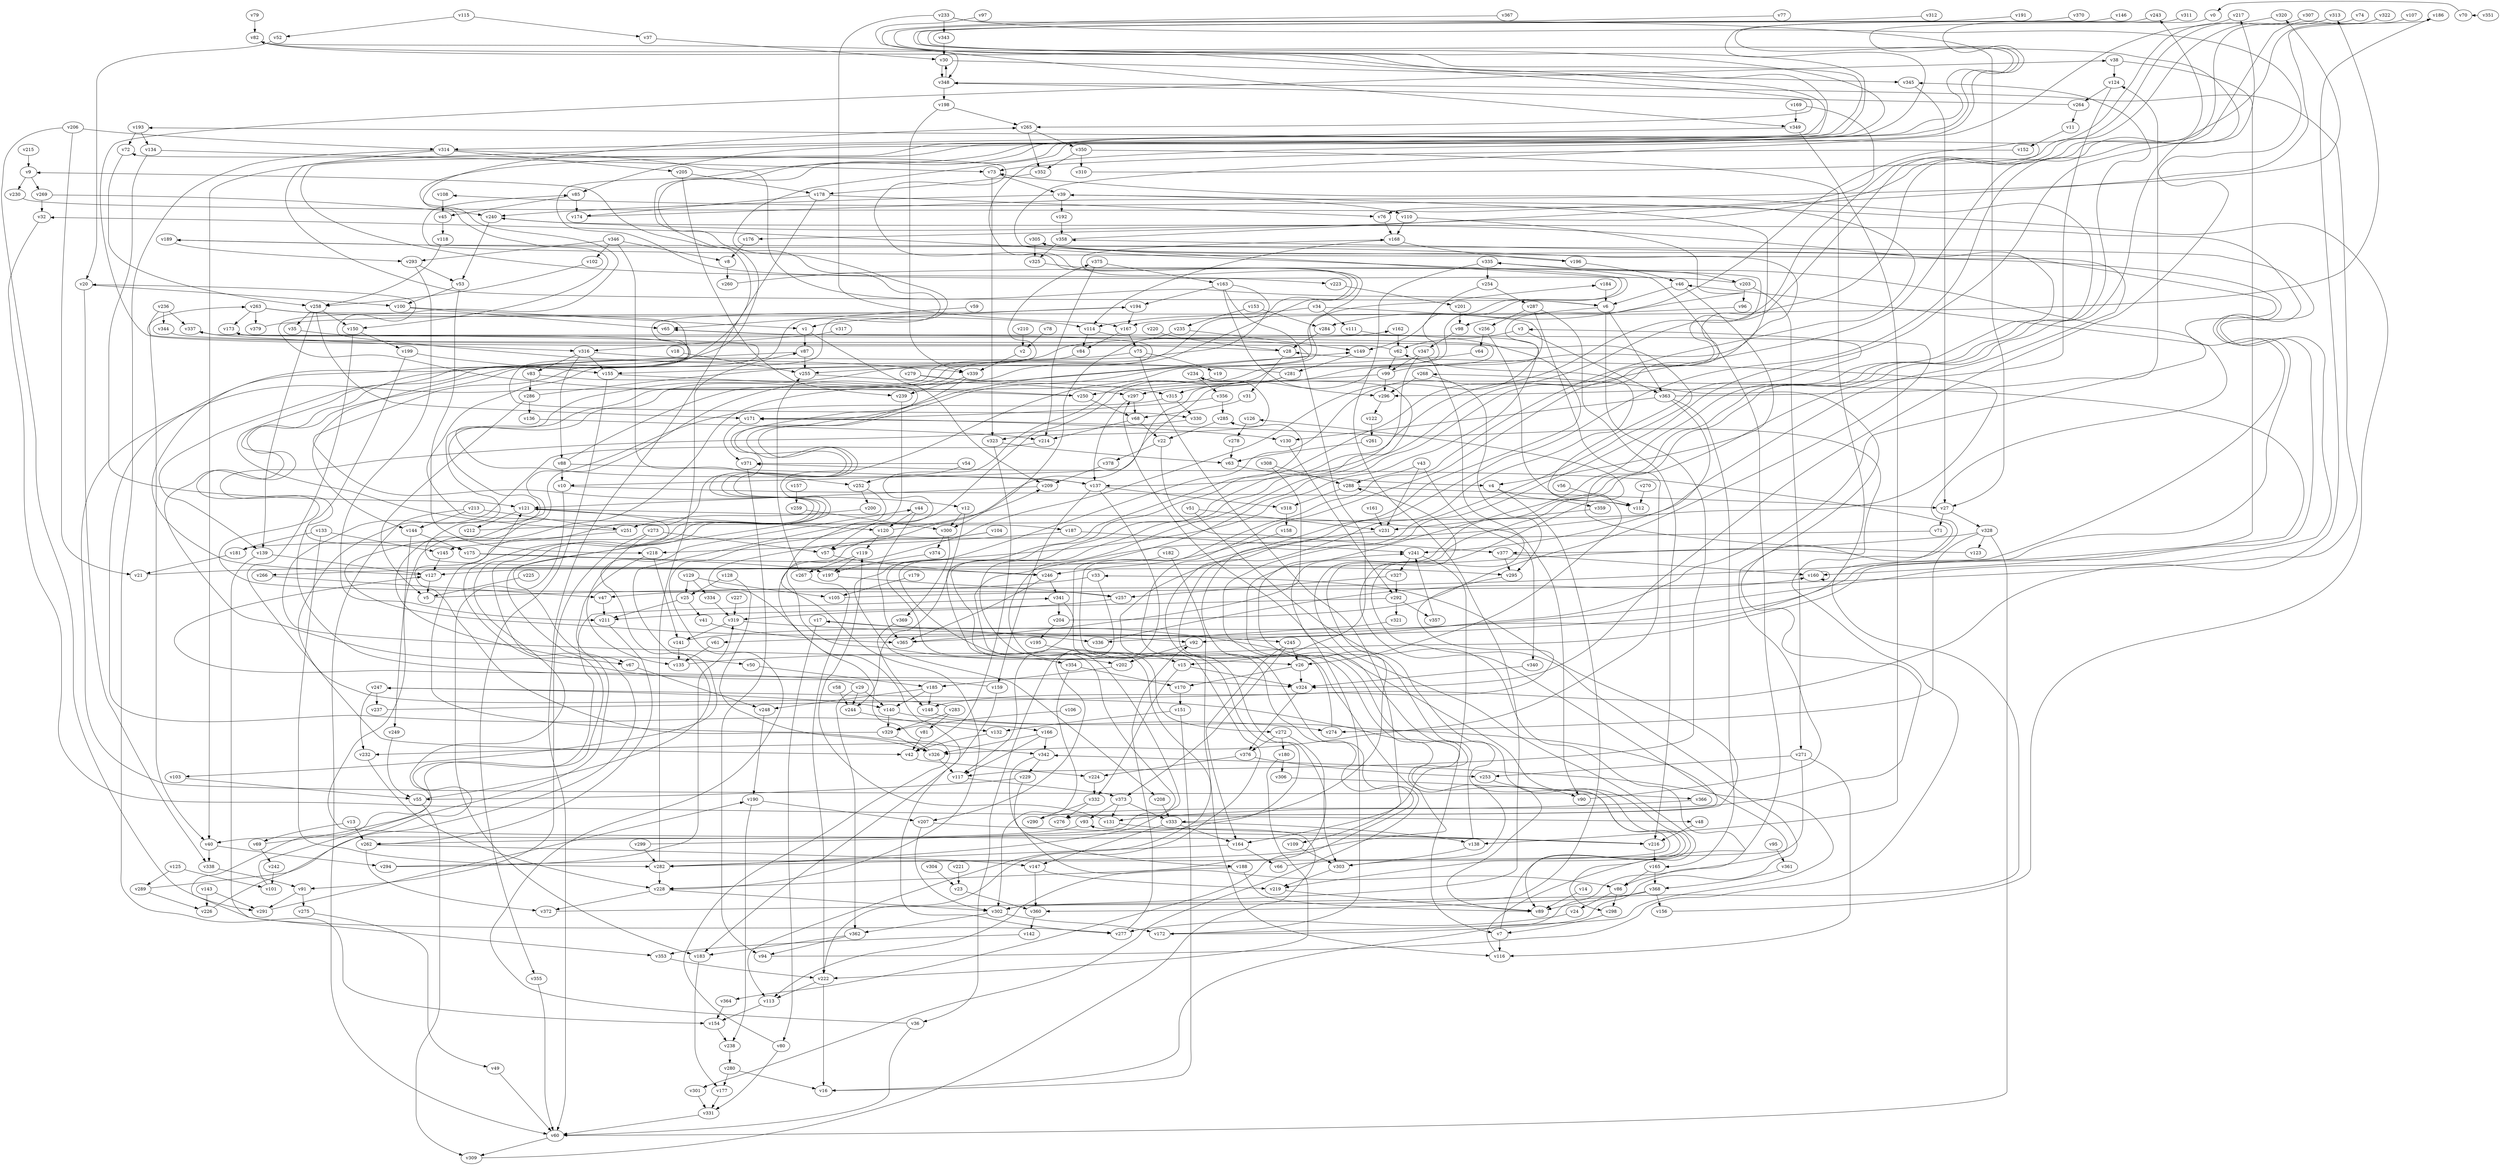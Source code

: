 // Benchmark game 562 - 380 vertices
// time_bound: 119
// targets: v268
digraph G {
    v0 [name="v0", player=0];
    v1 [name="v1", player=0];
    v2 [name="v2", player=0];
    v3 [name="v3", player=0];
    v4 [name="v4", player=0];
    v5 [name="v5", player=1];
    v6 [name="v6", player=1];
    v7 [name="v7", player=0];
    v8 [name="v8", player=0];
    v9 [name="v9", player=1];
    v10 [name="v10", player=1];
    v11 [name="v11", player=1];
    v12 [name="v12", player=1];
    v13 [name="v13", player=1];
    v14 [name="v14", player=1];
    v15 [name="v15", player=0];
    v16 [name="v16", player=0];
    v17 [name="v17", player=0];
    v18 [name="v18", player=1];
    v19 [name="v19", player=1];
    v20 [name="v20", player=1];
    v21 [name="v21", player=1];
    v22 [name="v22", player=0];
    v23 [name="v23", player=0];
    v24 [name="v24", player=1];
    v25 [name="v25", player=1];
    v26 [name="v26", player=0];
    v27 [name="v27", player=1];
    v28 [name="v28", player=1];
    v29 [name="v29", player=0];
    v30 [name="v30", player=1];
    v31 [name="v31", player=0];
    v32 [name="v32", player=0];
    v33 [name="v33", player=0];
    v34 [name="v34", player=0];
    v35 [name="v35", player=0];
    v36 [name="v36", player=1];
    v37 [name="v37", player=0];
    v38 [name="v38", player=1];
    v39 [name="v39", player=0];
    v40 [name="v40", player=0];
    v41 [name="v41", player=0];
    v42 [name="v42", player=1];
    v43 [name="v43", player=0];
    v44 [name="v44", player=0];
    v45 [name="v45", player=1];
    v46 [name="v46", player=0];
    v47 [name="v47", player=1];
    v48 [name="v48", player=1];
    v49 [name="v49", player=0];
    v50 [name="v50", player=1];
    v51 [name="v51", player=1];
    v52 [name="v52", player=1];
    v53 [name="v53", player=1];
    v54 [name="v54", player=1];
    v55 [name="v55", player=1];
    v56 [name="v56", player=1];
    v57 [name="v57", player=1];
    v58 [name="v58", player=0];
    v59 [name="v59", player=0];
    v60 [name="v60", player=0];
    v61 [name="v61", player=0];
    v62 [name="v62", player=1];
    v63 [name="v63", player=0];
    v64 [name="v64", player=1];
    v65 [name="v65", player=0];
    v66 [name="v66", player=0];
    v67 [name="v67", player=1];
    v68 [name="v68", player=1];
    v69 [name="v69", player=0];
    v70 [name="v70", player=1];
    v71 [name="v71", player=0];
    v72 [name="v72", player=0];
    v73 [name="v73", player=0];
    v74 [name="v74", player=0];
    v75 [name="v75", player=0];
    v76 [name="v76", player=1];
    v77 [name="v77", player=0];
    v78 [name="v78", player=1];
    v79 [name="v79", player=0];
    v80 [name="v80", player=1];
    v81 [name="v81", player=1];
    v82 [name="v82", player=0];
    v83 [name="v83", player=1];
    v84 [name="v84", player=0];
    v85 [name="v85", player=1];
    v86 [name="v86", player=0];
    v87 [name="v87", player=0];
    v88 [name="v88", player=1];
    v89 [name="v89", player=1];
    v90 [name="v90", player=0];
    v91 [name="v91", player=1];
    v92 [name="v92", player=1];
    v93 [name="v93", player=1];
    v94 [name="v94", player=1];
    v95 [name="v95", player=0];
    v96 [name="v96", player=0];
    v97 [name="v97", player=0];
    v98 [name="v98", player=1];
    v99 [name="v99", player=0];
    v100 [name="v100", player=0];
    v101 [name="v101", player=0];
    v102 [name="v102", player=0];
    v103 [name="v103", player=1];
    v104 [name="v104", player=1];
    v105 [name="v105", player=1];
    v106 [name="v106", player=1];
    v107 [name="v107", player=0];
    v108 [name="v108", player=0];
    v109 [name="v109", player=1];
    v110 [name="v110", player=1];
    v111 [name="v111", player=0];
    v112 [name="v112", player=0];
    v113 [name="v113", player=1];
    v114 [name="v114", player=1];
    v115 [name="v115", player=1];
    v116 [name="v116", player=1];
    v117 [name="v117", player=1];
    v118 [name="v118", player=0];
    v119 [name="v119", player=1];
    v120 [name="v120", player=0];
    v121 [name="v121", player=0];
    v122 [name="v122", player=1];
    v123 [name="v123", player=0];
    v124 [name="v124", player=1];
    v125 [name="v125", player=0];
    v126 [name="v126", player=1];
    v127 [name="v127", player=1];
    v128 [name="v128", player=1];
    v129 [name="v129", player=1];
    v130 [name="v130", player=0];
    v131 [name="v131", player=0];
    v132 [name="v132", player=1];
    v133 [name="v133", player=1];
    v134 [name="v134", player=0];
    v135 [name="v135", player=0];
    v136 [name="v136", player=1];
    v137 [name="v137", player=0];
    v138 [name="v138", player=1];
    v139 [name="v139", player=0];
    v140 [name="v140", player=1];
    v141 [name="v141", player=0];
    v142 [name="v142", player=0];
    v143 [name="v143", player=0];
    v144 [name="v144", player=1];
    v145 [name="v145", player=1];
    v146 [name="v146", player=1];
    v147 [name="v147", player=0];
    v148 [name="v148", player=1];
    v149 [name="v149", player=0];
    v150 [name="v150", player=0];
    v151 [name="v151", player=0];
    v152 [name="v152", player=0];
    v153 [name="v153", player=1];
    v154 [name="v154", player=0];
    v155 [name="v155", player=1];
    v156 [name="v156", player=0];
    v157 [name="v157", player=1];
    v158 [name="v158", player=1];
    v159 [name="v159", player=1];
    v160 [name="v160", player=1];
    v161 [name="v161", player=1];
    v162 [name="v162", player=0];
    v163 [name="v163", player=1];
    v164 [name="v164", player=1];
    v165 [name="v165", player=1];
    v166 [name="v166", player=1];
    v167 [name="v167", player=1];
    v168 [name="v168", player=0];
    v169 [name="v169", player=0];
    v170 [name="v170", player=1];
    v171 [name="v171", player=0];
    v172 [name="v172", player=0];
    v173 [name="v173", player=1];
    v174 [name="v174", player=0];
    v175 [name="v175", player=1];
    v176 [name="v176", player=0];
    v177 [name="v177", player=1];
    v178 [name="v178", player=0];
    v179 [name="v179", player=1];
    v180 [name="v180", player=0];
    v181 [name="v181", player=0];
    v182 [name="v182", player=0];
    v183 [name="v183", player=0];
    v184 [name="v184", player=0];
    v185 [name="v185", player=0];
    v186 [name="v186", player=0];
    v187 [name="v187", player=0];
    v188 [name="v188", player=1];
    v189 [name="v189", player=0];
    v190 [name="v190", player=0];
    v191 [name="v191", player=1];
    v192 [name="v192", player=0];
    v193 [name="v193", player=0];
    v194 [name="v194", player=1];
    v195 [name="v195", player=0];
    v196 [name="v196", player=0];
    v197 [name="v197", player=0];
    v198 [name="v198", player=1];
    v199 [name="v199", player=0];
    v200 [name="v200", player=0];
    v201 [name="v201", player=1];
    v202 [name="v202", player=0];
    v203 [name="v203", player=1];
    v204 [name="v204", player=0];
    v205 [name="v205", player=1];
    v206 [name="v206", player=0];
    v207 [name="v207", player=1];
    v208 [name="v208", player=1];
    v209 [name="v209", player=1];
    v210 [name="v210", player=0];
    v211 [name="v211", player=0];
    v212 [name="v212", player=0];
    v213 [name="v213", player=0];
    v214 [name="v214", player=0];
    v215 [name="v215", player=0];
    v216 [name="v216", player=0];
    v217 [name="v217", player=1];
    v218 [name="v218", player=1];
    v219 [name="v219", player=1];
    v220 [name="v220", player=1];
    v221 [name="v221", player=1];
    v222 [name="v222", player=1];
    v223 [name="v223", player=1];
    v224 [name="v224", player=1];
    v225 [name="v225", player=0];
    v226 [name="v226", player=0];
    v227 [name="v227", player=1];
    v228 [name="v228", player=0];
    v229 [name="v229", player=1];
    v230 [name="v230", player=0];
    v231 [name="v231", player=0];
    v232 [name="v232", player=0];
    v233 [name="v233", player=0];
    v234 [name="v234", player=0];
    v235 [name="v235", player=0];
    v236 [name="v236", player=0];
    v237 [name="v237", player=1];
    v238 [name="v238", player=0];
    v239 [name="v239", player=0];
    v240 [name="v240", player=0];
    v241 [name="v241", player=0];
    v242 [name="v242", player=0];
    v243 [name="v243", player=1];
    v244 [name="v244", player=0];
    v245 [name="v245", player=1];
    v246 [name="v246", player=1];
    v247 [name="v247", player=0];
    v248 [name="v248", player=0];
    v249 [name="v249", player=1];
    v250 [name="v250", player=1];
    v251 [name="v251", player=1];
    v252 [name="v252", player=0];
    v253 [name="v253", player=0];
    v254 [name="v254", player=0];
    v255 [name="v255", player=1];
    v256 [name="v256", player=1];
    v257 [name="v257", player=1];
    v258 [name="v258", player=0];
    v259 [name="v259", player=0];
    v260 [name="v260", player=1];
    v261 [name="v261", player=1];
    v262 [name="v262", player=1];
    v263 [name="v263", player=1];
    v264 [name="v264", player=1];
    v265 [name="v265", player=1];
    v266 [name="v266", player=0];
    v267 [name="v267", player=1];
    v268 [name="v268", player=1, target=1];
    v269 [name="v269", player=1];
    v270 [name="v270", player=1];
    v271 [name="v271", player=0];
    v272 [name="v272", player=0];
    v273 [name="v273", player=1];
    v274 [name="v274", player=1];
    v275 [name="v275", player=1];
    v276 [name="v276", player=1];
    v277 [name="v277", player=0];
    v278 [name="v278", player=0];
    v279 [name="v279", player=0];
    v280 [name="v280", player=0];
    v281 [name="v281", player=0];
    v282 [name="v282", player=1];
    v283 [name="v283", player=1];
    v284 [name="v284", player=0];
    v285 [name="v285", player=0];
    v286 [name="v286", player=1];
    v287 [name="v287", player=1];
    v288 [name="v288", player=0];
    v289 [name="v289", player=0];
    v290 [name="v290", player=0];
    v291 [name="v291", player=1];
    v292 [name="v292", player=1];
    v293 [name="v293", player=0];
    v294 [name="v294", player=0];
    v295 [name="v295", player=1];
    v296 [name="v296", player=0];
    v297 [name="v297", player=0];
    v298 [name="v298", player=0];
    v299 [name="v299", player=1];
    v300 [name="v300", player=0];
    v301 [name="v301", player=1];
    v302 [name="v302", player=0];
    v303 [name="v303", player=0];
    v304 [name="v304", player=1];
    v305 [name="v305", player=0];
    v306 [name="v306", player=1];
    v307 [name="v307", player=1];
    v308 [name="v308", player=1];
    v309 [name="v309", player=1];
    v310 [name="v310", player=0];
    v311 [name="v311", player=0];
    v312 [name="v312", player=1];
    v313 [name="v313", player=1];
    v314 [name="v314", player=0];
    v315 [name="v315", player=0];
    v316 [name="v316", player=0];
    v317 [name="v317", player=1];
    v318 [name="v318", player=1];
    v319 [name="v319", player=0];
    v320 [name="v320", player=0];
    v321 [name="v321", player=0];
    v322 [name="v322", player=1];
    v323 [name="v323", player=1];
    v324 [name="v324", player=1];
    v325 [name="v325", player=1];
    v326 [name="v326", player=1];
    v327 [name="v327", player=1];
    v328 [name="v328", player=1];
    v329 [name="v329", player=1];
    v330 [name="v330", player=0];
    v331 [name="v331", player=1];
    v332 [name="v332", player=0];
    v333 [name="v333", player=1];
    v334 [name="v334", player=1];
    v335 [name="v335", player=0];
    v336 [name="v336", player=0];
    v337 [name="v337", player=0];
    v338 [name="v338", player=0];
    v339 [name="v339", player=1];
    v340 [name="v340", player=1];
    v341 [name="v341", player=0];
    v342 [name="v342", player=1];
    v343 [name="v343", player=1];
    v344 [name="v344", player=0];
    v345 [name="v345", player=0];
    v346 [name="v346", player=1];
    v347 [name="v347", player=1];
    v348 [name="v348", player=1];
    v349 [name="v349", player=0];
    v350 [name="v350", player=0];
    v351 [name="v351", player=1];
    v352 [name="v352", player=0];
    v353 [name="v353", player=0];
    v354 [name="v354", player=0];
    v355 [name="v355", player=1];
    v356 [name="v356", player=0];
    v357 [name="v357", player=1];
    v358 [name="v358", player=1];
    v359 [name="v359", player=0];
    v360 [name="v360", player=0];
    v361 [name="v361", player=1];
    v362 [name="v362", player=1];
    v363 [name="v363", player=1];
    v364 [name="v364", player=1];
    v365 [name="v365", player=1];
    v366 [name="v366", player=1];
    v367 [name="v367", player=1];
    v368 [name="v368", player=0];
    v369 [name="v369", player=1];
    v370 [name="v370", player=1];
    v371 [name="v371", player=0];
    v372 [name="v372", player=1];
    v373 [name="v373", player=1];
    v374 [name="v374", player=1];
    v375 [name="v375", player=0];
    v376 [name="v376", player=1];
    v377 [name="v377", player=0];
    v378 [name="v378", player=1];
    v379 [name="v379", player=1];

    v0 -> v67 [constraint="t < 8"];
    v1 -> v209;
    v2 -> v339;
    v3 -> v363;
    v4 -> v359;
    v5 -> v358 [constraint="t < 7"];
    v6 -> v363;
    v7 -> v345 [constraint="t mod 5 == 1"];
    v8 -> v260;
    v9 -> v269;
    v10 -> v112;
    v11 -> v152;
    v12 -> v300;
    v13 -> v262;
    v14 -> v89;
    v15 -> v332;
    v16 -> v126 [constraint="t < 12"];
    v17 -> v336;
    v18 -> v255;
    v19 -> v366 [constraint="t >= 1"];
    v20 -> v100;
    v21 -> v171 [constraint="t < 14"];
    v22 -> v377;
    v23 -> v360;
    v24 -> v277;
    v25 -> v41;
    v26 -> v324;
    v27 -> v71;
    v28 -> v38 [constraint="t < 8"];
    v29 -> v127 [constraint="t >= 5"];
    v30 -> v348;
    v31 -> v68;
    v32 -> v48 [constraint="t mod 2 == 0"];
    v33 -> v47;
    v34 -> v228 [constraint="t mod 2 == 0"];
    v35 -> v12 [constraint="t mod 5 == 0"];
    v36 -> v32 [constraint="t >= 4"];
    v37 -> v30;
    v38 -> v160;
    v39 -> v192;
    v40 -> v294;
    v41 -> v365;
    v42 -> v224;
    v43 -> v288;
    v44 -> v120;
    v45 -> v118;
    v46 -> v6;
    v47 -> v211;
    v48 -> v216;
    v49 -> v60;
    v50 -> v185;
    v51 -> v333;
    v52 -> v20;
    v53 -> v100;
    v54 -> v371 [constraint="t mod 2 == 1"];
    v55 -> v44 [constraint="t mod 4 == 3"];
    v56 -> v112;
    v57 -> v246;
    v58 -> v244;
    v59 -> v65;
    v60 -> v309;
    v61 -> v135;
    v62 -> v263 [constraint="t >= 3"];
    v63 -> v4;
    v64 -> v255;
    v65 -> v137 [constraint="t mod 3 == 0"];
    v66 -> v62 [constraint="t mod 4 == 2"];
    v67 -> v248;
    v68 -> v22;
    v69 -> v184 [constraint="t mod 5 == 3"];
    v70 -> v0 [constraint="t mod 2 == 1"];
    v71 -> v113 [constraint="t >= 2"];
    v72 -> v258;
    v73 -> v323;
    v74 -> v272 [constraint="t mod 3 == 2"];
    v75 -> v257 [constraint="t >= 5"];
    v76 -> v168;
    v77 -> v85 [constraint="t mod 4 == 3"];
    v78 -> v2;
    v79 -> v82;
    v80 -> v173 [constraint="t < 13"];
    v81 -> v42;
    v82 -> v348 [constraint="t < 8"];
    v83 -> v342 [constraint="t < 12"];
    v84 -> v246 [constraint="t >= 2"];
    v85 -> v174;
    v86 -> v24;
    v87 -> v166 [constraint="t < 12"];
    v88 -> v72 [constraint="t >= 4"];
    v89 -> v247 [constraint="t < 15"];
    v90 -> v268 [constraint="t mod 3 == 2"];
    v91 -> v275;
    v92 -> v202;
    v93 -> v40;
    v94 -> v46 [constraint="t mod 4 == 0"];
    v95 -> v361;
    v96 -> v167;
    v97 -> v349 [constraint="t >= 4"];
    v98 -> v347;
    v99 -> v39;
    v100 -> v65;
    v101 -> v341 [constraint="t < 10"];
    v102 -> v258 [constraint="t >= 2"];
    v103 -> v55;
    v104 -> v183 [constraint="t mod 4 == 1"];
    v105 -> v348 [constraint="t < 10"];
    v106 -> v329;
    v107 -> v298 [constraint="t < 9"];
    v108 -> v45;
    v109 -> v303;
    v110 -> v284;
    v111 -> v266 [constraint="t mod 3 == 1"];
    v112 -> v3 [constraint="t mod 5 == 3"];
    v113 -> v154;
    v114 -> v301 [constraint="t < 10"];
    v115 -> v37;
    v116 -> v288 [constraint="t mod 4 == 3"];
    v117 -> v373;
    v118 -> v258;
    v119 -> v197;
    v120 -> v209;
    v121 -> v172 [constraint="t < 14"];
    v122 -> v261;
    v123 -> v73 [constraint="t mod 5 == 3"];
    v124 -> v296;
    v125 -> v101;
    v126 -> v278;
    v127 -> v194 [constraint="t mod 3 == 2"];
    v128 -> v326;
    v129 -> v105;
    v130 -> v292;
    v131 -> v216;
    v132 -> v42;
    v133 -> v181;
    v134 -> v73;
    v135 -> v240 [constraint="t >= 5"];
    v136 -> v214;
    v137 -> v207;
    v138 -> v217 [constraint="t < 12"];
    v139 -> v127;
    v140 -> v274;
    v141 -> v189 [constraint="t >= 1"];
    v142 -> v353;
    v143 -> v226;
    v144 -> v175;
    v145 -> v127;
    v146 -> v144 [constraint="t mod 3 == 2"];
    v147 -> v360;
    v148 -> v276 [constraint="t mod 2 == 0"];
    v149 -> v281;
    v150 -> v199;
    v151 -> v16;
    v152 -> v73;
    v153 -> v284;
    v154 -> v238;
    v155 -> v250;
    v156 -> v108 [constraint="t >= 3"];
    v157 -> v259;
    v158 -> v246;
    v159 -> v65 [constraint="t mod 4 == 0"];
    v160 -> v160;
    v161 -> v231;
    v162 -> v62;
    v163 -> v155;
    v164 -> v282;
    v165 -> v86;
    v166 -> v342;
    v167 -> v84;
    v168 -> v196;
    v169 -> v76;
    v170 -> v151;
    v171 -> v371;
    v172 -> v342 [constraint="t mod 3 == 0"];
    v173 -> v50 [constraint="t >= 3"];
    v174 -> v320 [constraint="t >= 2"];
    v175 -> v197;
    v176 -> v8;
    v177 -> v331;
    v178 -> v174;
    v179 -> v105;
    v180 -> v306;
    v181 -> v28 [constraint="t < 7"];
    v182 -> v116;
    v183 -> v177;
    v184 -> v6;
    v185 -> v148;
    v186 -> v176 [constraint="t >= 2"];
    v187 -> v218;
    v188 -> v89;
    v189 -> v293;
    v190 -> v238;
    v191 -> v223 [constraint="t >= 1"];
    v192 -> v358;
    v193 -> v72;
    v194 -> v1;
    v195 -> v15;
    v196 -> v85 [constraint="t mod 3 == 2"];
    v197 -> v257;
    v198 -> v265;
    v199 -> v324;
    v200 -> v251;
    v201 -> v98;
    v202 -> v185;
    v203 -> v82 [constraint="t mod 4 == 0"];
    v204 -> v337 [constraint="t < 8"];
    v205 -> v178;
    v206 -> v314;
    v207 -> v216;
    v208 -> v333;
    v209 -> v121;
    v210 -> v2;
    v211 -> v262;
    v212 -> v305 [constraint="t >= 1"];
    v213 -> v251;
    v214 -> v202 [constraint="t mod 5 == 0"];
    v215 -> v9;
    v216 -> v149 [constraint="t >= 1"];
    v217 -> v103 [constraint="t mod 5 == 3"];
    v218 -> v67;
    v219 -> v89 [constraint="t mod 3 == 0"];
    v220 -> v28;
    v221 -> v23;
    v222 -> v113;
    v223 -> v201;
    v224 -> v332;
    v225 -> v5;
    v226 -> v168 [constraint="t mod 3 == 1"];
    v227 -> v319;
    v228 -> v302;
    v229 -> v55;
    v230 -> v262 [constraint="t >= 5"];
    v231 -> v364 [constraint="t >= 1"];
    v232 -> v228;
    v233 -> v324 [constraint="t mod 2 == 1"];
    v234 -> v323 [constraint="t >= 3"];
    v235 -> v300;
    v236 -> v40;
    v237 -> v186 [constraint="t < 6"];
    v238 -> v280;
    v239 -> v57;
    v240 -> v89 [constraint="t >= 2"];
    v241 -> v327;
    v242 -> v101;
    v243 -> v330 [constraint="t mod 2 == 1"];
    v244 -> v132;
    v245 -> v26;
    v246 -> v365;
    v247 -> v232;
    v248 -> v190;
    v249 -> v55;
    v250 -> v265 [constraint="t >= 1"];
    v251 -> v9 [constraint="t >= 5"];
    v252 -> v200;
    v253 -> v90;
    v254 -> v149;
    v255 -> v297;
    v256 -> v26;
    v257 -> v319;
    v258 -> v139;
    v259 -> v300;
    v260 -> v203 [constraint="t < 9"];
    v261 -> v63;
    v262 -> v147 [constraint="t < 14"];
    v263 -> v139 [constraint="t < 6"];
    v264 -> v348 [constraint="t mod 5 == 3"];
    v265 -> v352;
    v266 -> v47;
    v267 -> v222;
    v268 -> v296;
    v269 -> v32;
    v270 -> v112;
    v271 -> v282;
    v272 -> v180;
    v273 -> v135;
    v274 -> v17 [constraint="t < 13"];
    v275 -> v49;
    v276 -> v33 [constraint="t < 11"];
    v277 -> v92;
    v278 -> v63;
    v279 -> v61 [constraint="t < 8"];
    v280 -> v16;
    v281 -> v20 [constraint="t < 5"];
    v282 -> v228;
    v283 -> v162 [constraint="t >= 3"];
    v284 -> v28;
    v285 -> v22;
    v286 -> v375 [constraint="t >= 4"];
    v287 -> v216;
    v288 -> v318;
    v289 -> v121 [constraint="t mod 2 == 1"];
    v290 -> v371 [constraint="t >= 3"];
    v291 -> v190 [constraint="t < 9"];
    v292 -> v321;
    v293 -> v211;
    v294 -> v82 [constraint="t mod 4 == 1"];
    v295 -> v148 [constraint="t >= 2"];
    v296 -> v122;
    v297 -> v137;
    v298 -> v7;
    v299 -> v285 [constraint="t >= 1"];
    v300 -> v374;
    v301 -> v331;
    v302 -> v172;
    v303 -> v241 [constraint="t mod 5 == 0"];
    v304 -> v23;
    v305 -> v222 [constraint="t >= 3"];
    v306 -> v219 [constraint="t mod 2 == 0"];
    v307 -> v208 [constraint="t >= 4"];
    v308 -> v365;
    v309 -> v93 [constraint="t mod 4 == 2"];
    v310 -> v193 [constraint="t >= 5"];
    v311 -> v187 [constraint="t < 6"];
    v312 -> v6 [constraint="t mod 5 == 4"];
    v313 -> v282 [constraint="t mod 2 == 1"];
    v314 -> v6;
    v315 -> v245 [constraint="t mod 4 == 2"];
    v316 -> v339;
    v317 -> v316;
    v318 -> v158;
    v319 -> v141;
    v320 -> v10 [constraint="t < 9"];
    v321 -> v336;
    v322 -> v113 [constraint="t mod 4 == 3"];
    v323 -> v42;
    v324 -> v376;
    v325 -> v354 [constraint="t < 7"];
    v326 -> v232 [constraint="t < 13"];
    v327 -> v292;
    v328 -> v377;
    v329 -> v121;
    v330 -> v175 [constraint="t >= 3"];
    v331 -> v60;
    v332 -> v290;
    v333 -> v164;
    v334 -> v319;
    v335 -> v302;
    v336 -> v160 [constraint="t < 5"];
    v337 -> v316;
    v338 -> v91;
    v339 -> v277 [constraint="t >= 5"];
    v340 -> v324;
    v341 -> v204;
    v342 -> v188 [constraint="t < 6"];
    v343 -> v30;
    v344 -> v109 [constraint="t < 12"];
    v345 -> v27;
    v346 -> v252;
    v347 -> v90;
    v348 -> v30;
    v349 -> v314;
    v350 -> v310;
    v351 -> v70 [constraint="t mod 4 == 0"];
    v352 -> v178;
    v353 -> v222;
    v354 -> v234 [constraint="t >= 3"];
    v355 -> v60;
    v356 -> v171;
    v357 -> v241;
    v358 -> v243 [constraint="t mod 3 == 0"];
    v359 -> v231;
    v360 -> v142;
    v361 -> v368;
    v362 -> v94;
    v363 -> v124;
    v364 -> v154;
    v365 -> v335 [constraint="t < 11"];
    v366 -> v131;
    v367 -> v265 [constraint="t >= 5"];
    v368 -> v89;
    v369 -> v148;
    v370 -> v150 [constraint="t < 10"];
    v371 -> v94;
    v372 -> v189 [constraint="t >= 1"];
    v373 -> v333;
    v374 -> v197;
    v375 -> v214;
    v376 -> v224;
    v377 -> v295;
    v378 -> v209;
    v379 -> v313 [constraint="t >= 4"];
    v150 -> v42;
    v327 -> v257;
    v167 -> v75;
    v335 -> v254;
    v4 -> v302;
    v80 -> v331;
    v263 -> v114;
    v120 -> v119;
    v271 -> v253;
    v234 -> v356;
    v141 -> v135;
    v53 -> v218;
    v363 -> v130;
    v267 -> v255;
    v271 -> v116;
    v12 -> v244;
    v104 -> v57;
    v342 -> v229;
    v354 -> v302;
    v124 -> v264;
    v43 -> v231;
    v314 -> v40;
    v175 -> v295;
    v350 -> v352;
    v203 -> v96;
    v121 -> v212;
    v166 -> v117;
    v6 -> v117;
    v55 -> v309;
    v85 -> v45;
    v233 -> v27;
    v316 -> v88;
    v168 -> v114;
    v233 -> v167;
    v316 -> v83;
    v316 -> v155;
    v235 -> v149;
    v251 -> v145;
    v54 -> v252;
    v346 -> v8;
    v272 -> v303;
    v110 -> v168;
    v75 -> v164;
    v34 -> v114;
    v349 -> v138;
    v293 -> v53;
    v328 -> v123;
    v9 -> v230;
    v181 -> v21;
    v376 -> v253;
    v280 -> v177;
    v15 -> v324;
    v182 -> v127;
    v363 -> v241;
    v286 -> v136;
    v233 -> v343;
    v140 -> v329;
    v256 -> v64;
    v44 -> v365;
    v39 -> v240;
    v268 -> v295;
    v314 -> v154;
    v27 -> v328;
    v222 -> v16;
    v375 -> v163;
    v185 -> v248;
    v328 -> v274;
    v281 -> v297;
    v303 -> v219;
    v319 -> v92;
    v29 -> v140;
    v348 -> v198;
    v263 -> v173;
    v99 -> v296;
    v22 -> v378;
    v213 -> v60;
    v347 -> v99;
    v354 -> v170;
    v121 -> v120;
    v169 -> v349;
    v40 -> v338;
    v91 -> v291;
    v326 -> v117;
    v193 -> v134;
    v305 -> v325;
    v199 -> v155;
    v46 -> v4;
    v273 -> v57;
    v83 -> v286;
    v302 -> v362;
    v119 -> v267;
    v229 -> v86;
    v314 -> v205;
    v240 -> v53;
    v283 -> v329;
    v155 -> v355;
    v137 -> v318;
    v339 -> v239;
    v250 -> v68;
    v373 -> v131;
    v115 -> v52;
    v196 -> v46;
    v213 -> v144;
    v335 -> v86;
    v294 -> v319;
    v279 -> v315;
    v246 -> v341;
    v129 -> v334;
    v262 -> v372;
    v300 -> v369;
    v368 -> v156;
    v292 -> v357;
    v341 -> v117;
    v328 -> v60;
    v289 -> v226;
    v153 -> v235;
    v368 -> v360;
    v228 -> v372;
    v133 -> v282;
    v87 -> v255;
    v288 -> v27;
    v265 -> v350;
    v206 -> v291;
    v254 -> v287;
    v286 -> v5;
    v68 -> v214;
    v287 -> v326;
    v187 -> v241;
    v147 -> v219;
    v131 -> v119;
    v308 -> v288;
    v194 -> v167;
    v333 -> v147;
    v180 -> v222;
    v178 -> v60;
    v241 -> v7;
    v139 -> v353;
    v292 -> v211;
    v188 -> v228;
    v39 -> v110;
    v129 -> v25;
    v165 -> v368;
    v62 -> v99;
    v6 -> v98;
    v346 -> v293;
    v272 -> v376;
    v347 -> v137;
    v245 -> v373;
    v264 -> v11;
    v287 -> v256;
    v362 -> v183;
    v185 -> v140;
    v125 -> v289;
    v204 -> v195;
    v205 -> v239;
    v29 -> v244;
    v137 -> v159;
    v7 -> v116;
    v236 -> v344;
    v245 -> v164;
    v216 -> v165;
    v43 -> v340;
    v178 -> v76;
    v333 -> v138;
    v138 -> v303;
    v377 -> v160;
    v133 -> v145;
    v33 -> v36;
    v269 -> v240;
    v236 -> v337;
    v329 -> v326;
    v282 -> v87;
    v283 -> v81;
    v166 -> v326;
    v26 -> v170;
    v207 -> v302;
    v299 -> v282;
    v163 -> v194;
    v38 -> v124;
    v28 -> v31;
    v13 -> v69;
    v128 -> v25;
    v127 -> v5;
    v350 -> v92;
    v323 -> v63;
    v75 -> v19;
    v163 -> v296;
    v247 -> v140;
    v190 -> v207;
    v29 -> v362;
    v100 -> v1;
    v273 -> v91;
    v172 -> v297;
    v218 -> v141;
    v247 -> v237;
    v252 -> v26;
    v281 -> v315;
    v332 -> v276;
    v34 -> v111;
    v17 -> v80;
    v356 -> v285;
    v363 -> v165;
    v258 -> v35;
    v10 -> v183;
    v373 -> v93;
    v203 -> v271;
    v20 -> v338;
    v258 -> v150;
    v358 -> v325;
    v3 -> v62;
    v88 -> v137;
    v134 -> v121;
    v30 -> v345;
    v164 -> v66;
    v88 -> v10;
    v73 -> v39;
    v25 -> v211;
    v51 -> v231;
    v36 -> v60;
    v171 -> v130;
    v151 -> v132;
    v258 -> v171;
    v297 -> v68;
    v346 -> v102;
    v206 -> v21;
    v198 -> v339;
    v99 -> v250;
    v263 -> v379;
    v114 -> v84;
    v69 -> v242;
    v86 -> v298;
    v163 -> v15;
    v144 -> v249;
    v159 -> v277;
    v1 -> v87;
    v315 -> v330;
    v143 -> v291;
}
